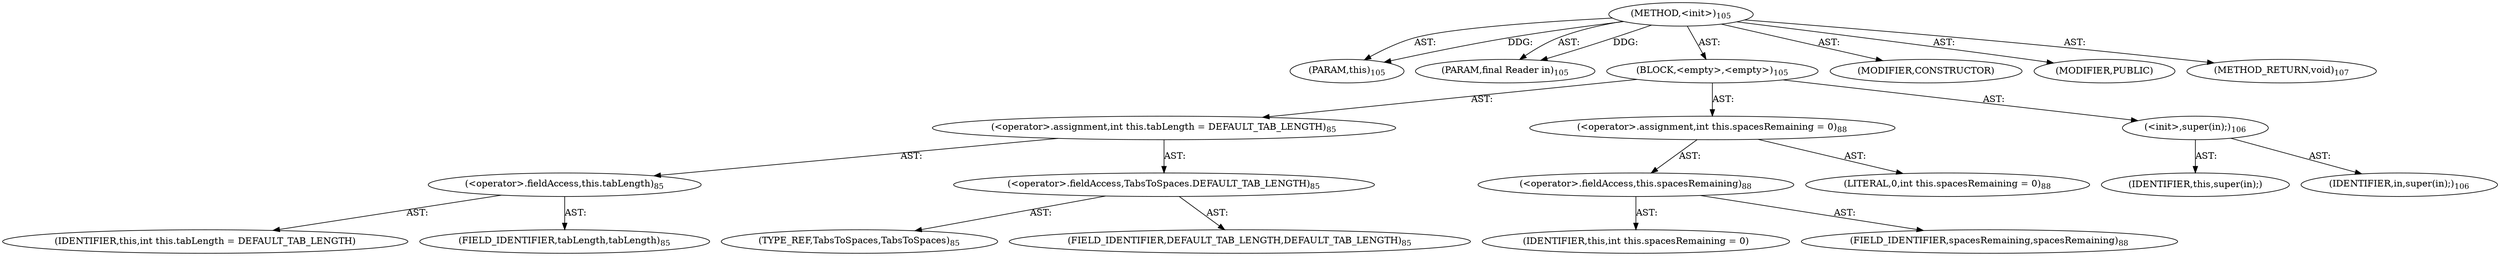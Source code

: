 digraph "&lt;init&gt;" {  
"111669149697" [label = <(METHOD,&lt;init&gt;)<SUB>105</SUB>> ]
"115964116997" [label = <(PARAM,this)<SUB>105</SUB>> ]
"115964116998" [label = <(PARAM,final Reader in)<SUB>105</SUB>> ]
"25769803777" [label = <(BLOCK,&lt;empty&gt;,&lt;empty&gt;)<SUB>105</SUB>> ]
"30064771079" [label = <(&lt;operator&gt;.assignment,int this.tabLength = DEFAULT_TAB_LENGTH)<SUB>85</SUB>> ]
"30064771080" [label = <(&lt;operator&gt;.fieldAccess,this.tabLength)<SUB>85</SUB>> ]
"68719476747" [label = <(IDENTIFIER,this,int this.tabLength = DEFAULT_TAB_LENGTH)> ]
"55834574851" [label = <(FIELD_IDENTIFIER,tabLength,tabLength)<SUB>85</SUB>> ]
"30064771081" [label = <(&lt;operator&gt;.fieldAccess,TabsToSpaces.DEFAULT_TAB_LENGTH)<SUB>85</SUB>> ]
"180388626433" [label = <(TYPE_REF,TabsToSpaces,TabsToSpaces)<SUB>85</SUB>> ]
"55834574852" [label = <(FIELD_IDENTIFIER,DEFAULT_TAB_LENGTH,DEFAULT_TAB_LENGTH)<SUB>85</SUB>> ]
"30064771082" [label = <(&lt;operator&gt;.assignment,int this.spacesRemaining = 0)<SUB>88</SUB>> ]
"30064771083" [label = <(&lt;operator&gt;.fieldAccess,this.spacesRemaining)<SUB>88</SUB>> ]
"68719476748" [label = <(IDENTIFIER,this,int this.spacesRemaining = 0)> ]
"55834574853" [label = <(FIELD_IDENTIFIER,spacesRemaining,spacesRemaining)<SUB>88</SUB>> ]
"90194313217" [label = <(LITERAL,0,int this.spacesRemaining = 0)<SUB>88</SUB>> ]
"30064771073" [label = <(&lt;init&gt;,super(in);)<SUB>106</SUB>> ]
"68719476743" [label = <(IDENTIFIER,this,super(in);)> ]
"68719476744" [label = <(IDENTIFIER,in,super(in);)<SUB>106</SUB>> ]
"133143986184" [label = <(MODIFIER,CONSTRUCTOR)> ]
"133143986185" [label = <(MODIFIER,PUBLIC)> ]
"128849018881" [label = <(METHOD_RETURN,void)<SUB>107</SUB>> ]
  "111669149697" -> "115964116997"  [ label = "AST: "] 
  "111669149697" -> "115964116998"  [ label = "AST: "] 
  "111669149697" -> "25769803777"  [ label = "AST: "] 
  "111669149697" -> "133143986184"  [ label = "AST: "] 
  "111669149697" -> "133143986185"  [ label = "AST: "] 
  "111669149697" -> "128849018881"  [ label = "AST: "] 
  "25769803777" -> "30064771079"  [ label = "AST: "] 
  "25769803777" -> "30064771082"  [ label = "AST: "] 
  "25769803777" -> "30064771073"  [ label = "AST: "] 
  "30064771079" -> "30064771080"  [ label = "AST: "] 
  "30064771079" -> "30064771081"  [ label = "AST: "] 
  "30064771080" -> "68719476747"  [ label = "AST: "] 
  "30064771080" -> "55834574851"  [ label = "AST: "] 
  "30064771081" -> "180388626433"  [ label = "AST: "] 
  "30064771081" -> "55834574852"  [ label = "AST: "] 
  "30064771082" -> "30064771083"  [ label = "AST: "] 
  "30064771082" -> "90194313217"  [ label = "AST: "] 
  "30064771083" -> "68719476748"  [ label = "AST: "] 
  "30064771083" -> "55834574853"  [ label = "AST: "] 
  "30064771073" -> "68719476743"  [ label = "AST: "] 
  "30064771073" -> "68719476744"  [ label = "AST: "] 
  "111669149697" -> "115964116997"  [ label = "DDG: "] 
  "111669149697" -> "115964116998"  [ label = "DDG: "] 
}
